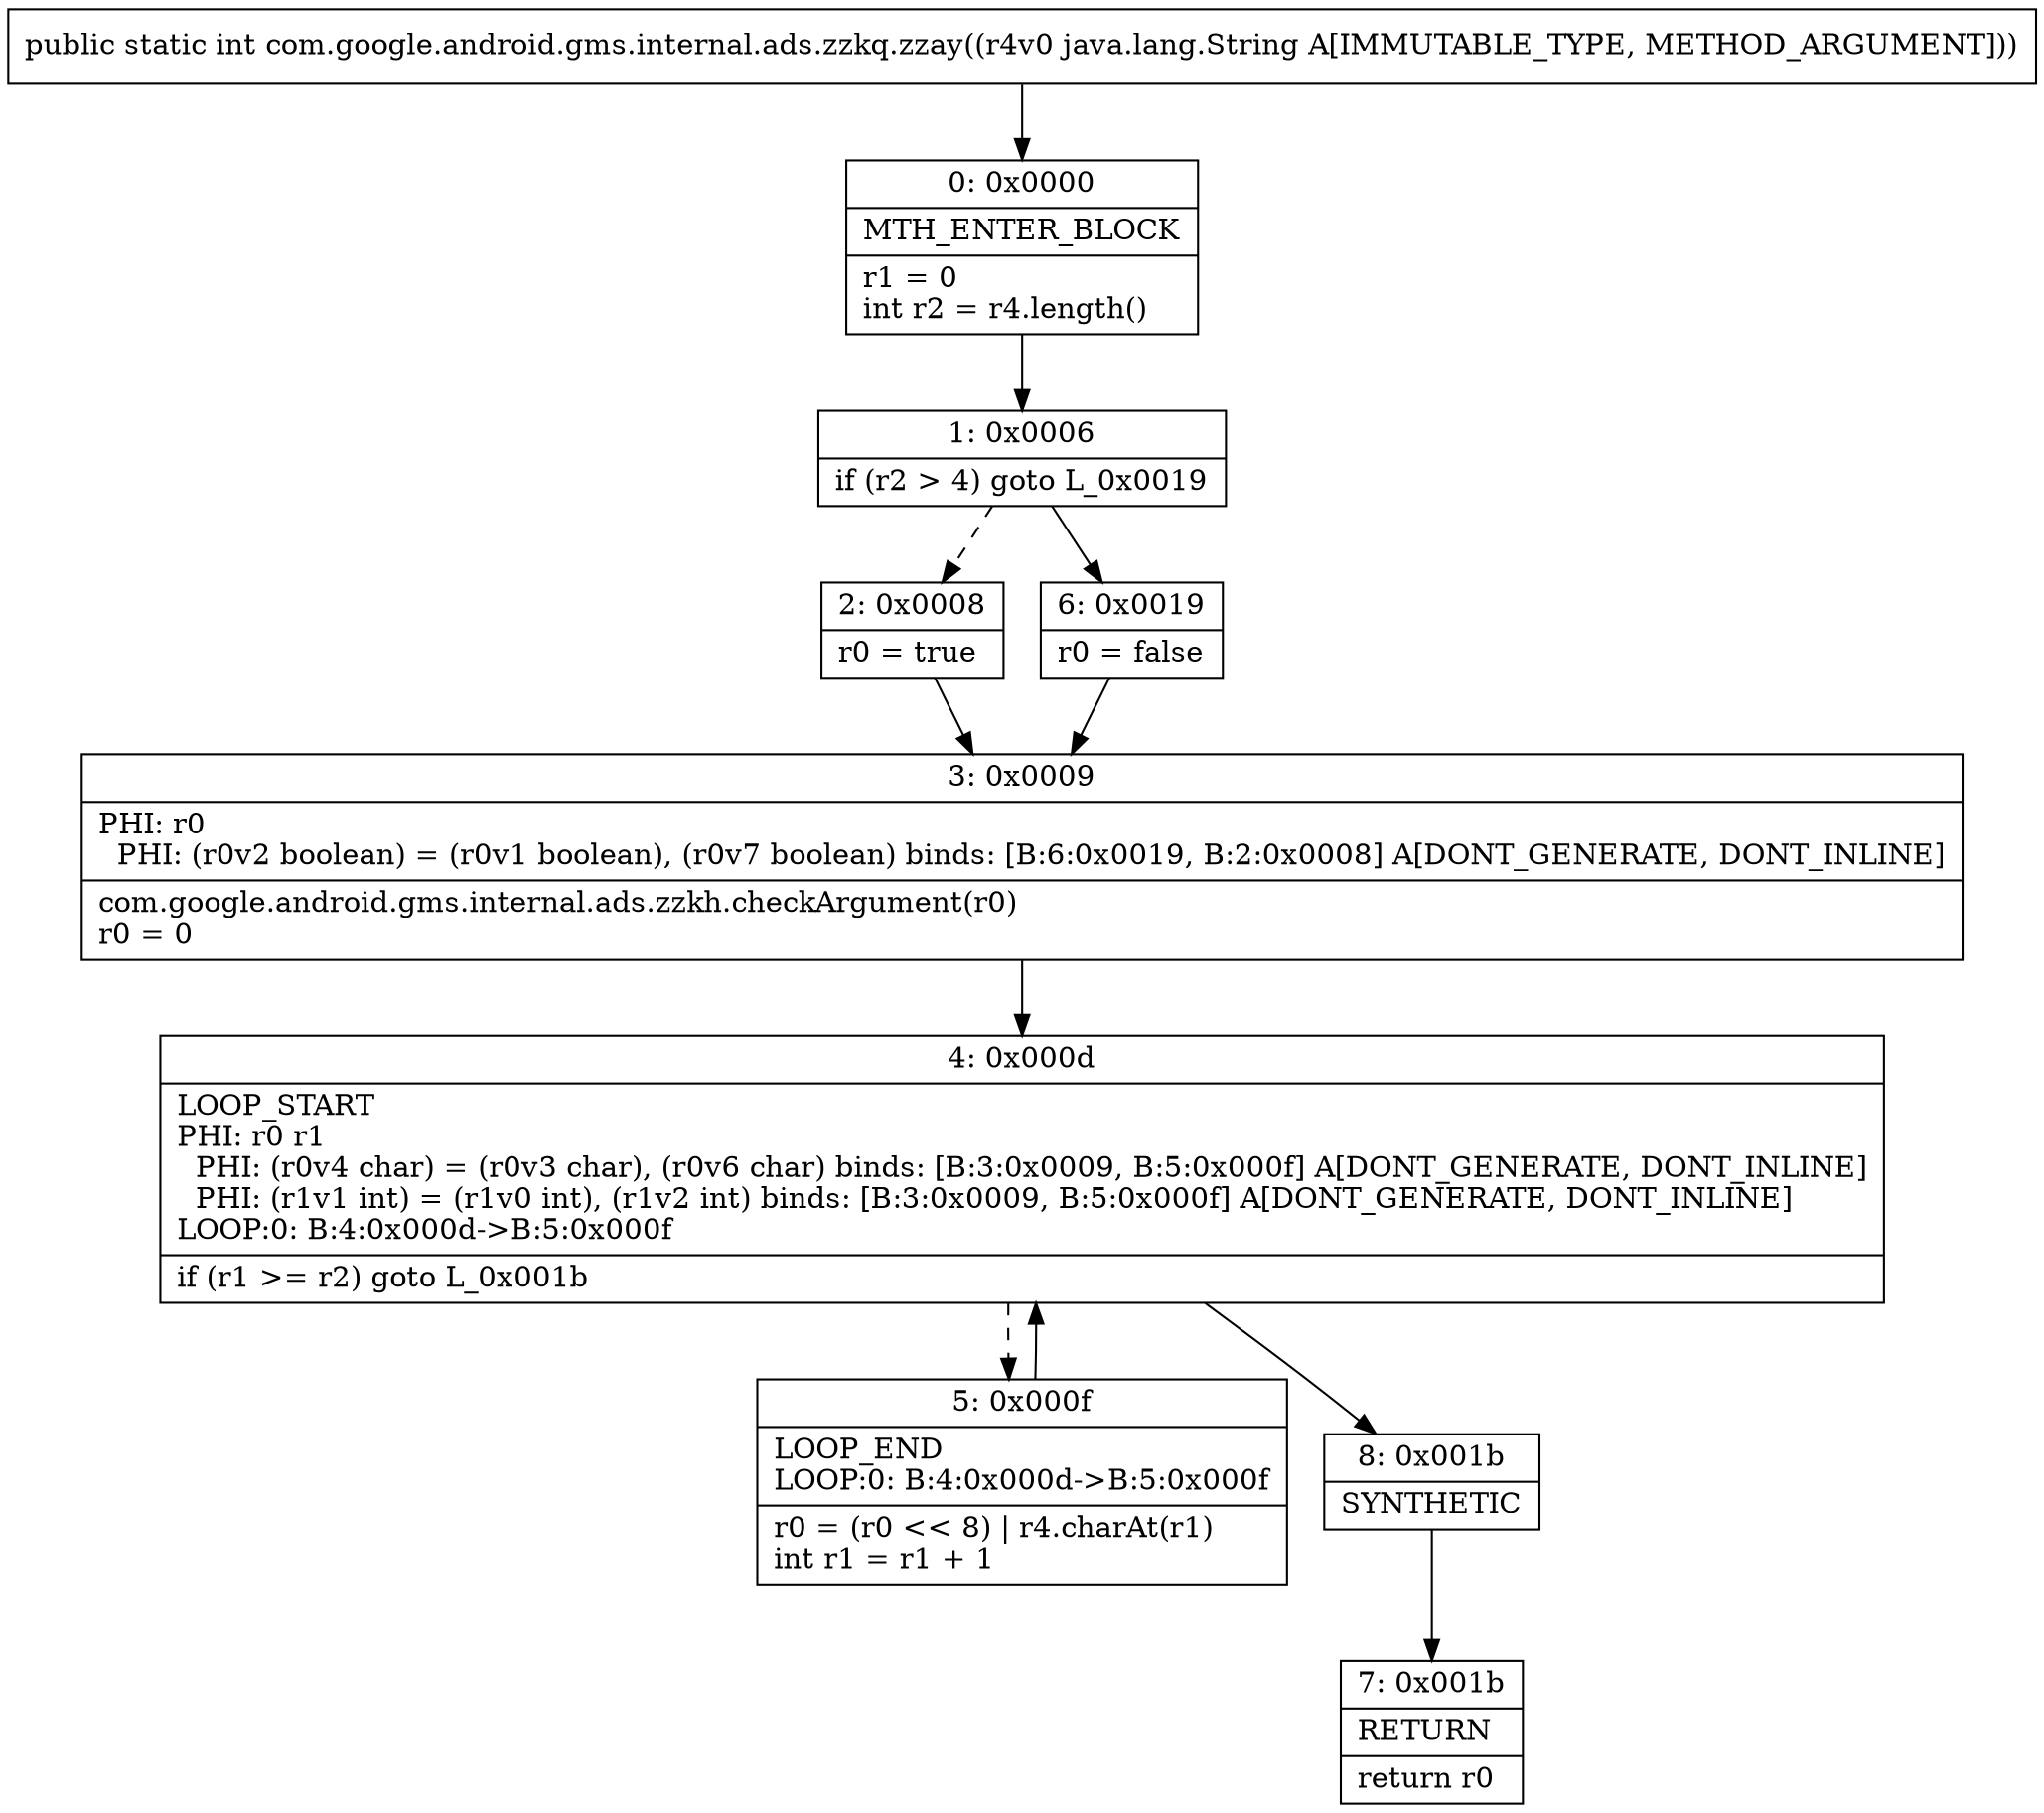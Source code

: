 digraph "CFG forcom.google.android.gms.internal.ads.zzkq.zzay(Ljava\/lang\/String;)I" {
Node_0 [shape=record,label="{0\:\ 0x0000|MTH_ENTER_BLOCK\l|r1 = 0\lint r2 = r4.length()\l}"];
Node_1 [shape=record,label="{1\:\ 0x0006|if (r2 \> 4) goto L_0x0019\l}"];
Node_2 [shape=record,label="{2\:\ 0x0008|r0 = true\l}"];
Node_3 [shape=record,label="{3\:\ 0x0009|PHI: r0 \l  PHI: (r0v2 boolean) = (r0v1 boolean), (r0v7 boolean) binds: [B:6:0x0019, B:2:0x0008] A[DONT_GENERATE, DONT_INLINE]\l|com.google.android.gms.internal.ads.zzkh.checkArgument(r0)\lr0 = 0\l}"];
Node_4 [shape=record,label="{4\:\ 0x000d|LOOP_START\lPHI: r0 r1 \l  PHI: (r0v4 char) = (r0v3 char), (r0v6 char) binds: [B:3:0x0009, B:5:0x000f] A[DONT_GENERATE, DONT_INLINE]\l  PHI: (r1v1 int) = (r1v0 int), (r1v2 int) binds: [B:3:0x0009, B:5:0x000f] A[DONT_GENERATE, DONT_INLINE]\lLOOP:0: B:4:0x000d\-\>B:5:0x000f\l|if (r1 \>= r2) goto L_0x001b\l}"];
Node_5 [shape=record,label="{5\:\ 0x000f|LOOP_END\lLOOP:0: B:4:0x000d\-\>B:5:0x000f\l|r0 = (r0 \<\< 8) \| r4.charAt(r1)\lint r1 = r1 + 1\l}"];
Node_6 [shape=record,label="{6\:\ 0x0019|r0 = false\l}"];
Node_7 [shape=record,label="{7\:\ 0x001b|RETURN\l|return r0\l}"];
Node_8 [shape=record,label="{8\:\ 0x001b|SYNTHETIC\l}"];
MethodNode[shape=record,label="{public static int com.google.android.gms.internal.ads.zzkq.zzay((r4v0 java.lang.String A[IMMUTABLE_TYPE, METHOD_ARGUMENT])) }"];
MethodNode -> Node_0;
Node_0 -> Node_1;
Node_1 -> Node_2[style=dashed];
Node_1 -> Node_6;
Node_2 -> Node_3;
Node_3 -> Node_4;
Node_4 -> Node_5[style=dashed];
Node_4 -> Node_8;
Node_5 -> Node_4;
Node_6 -> Node_3;
Node_8 -> Node_7;
}


